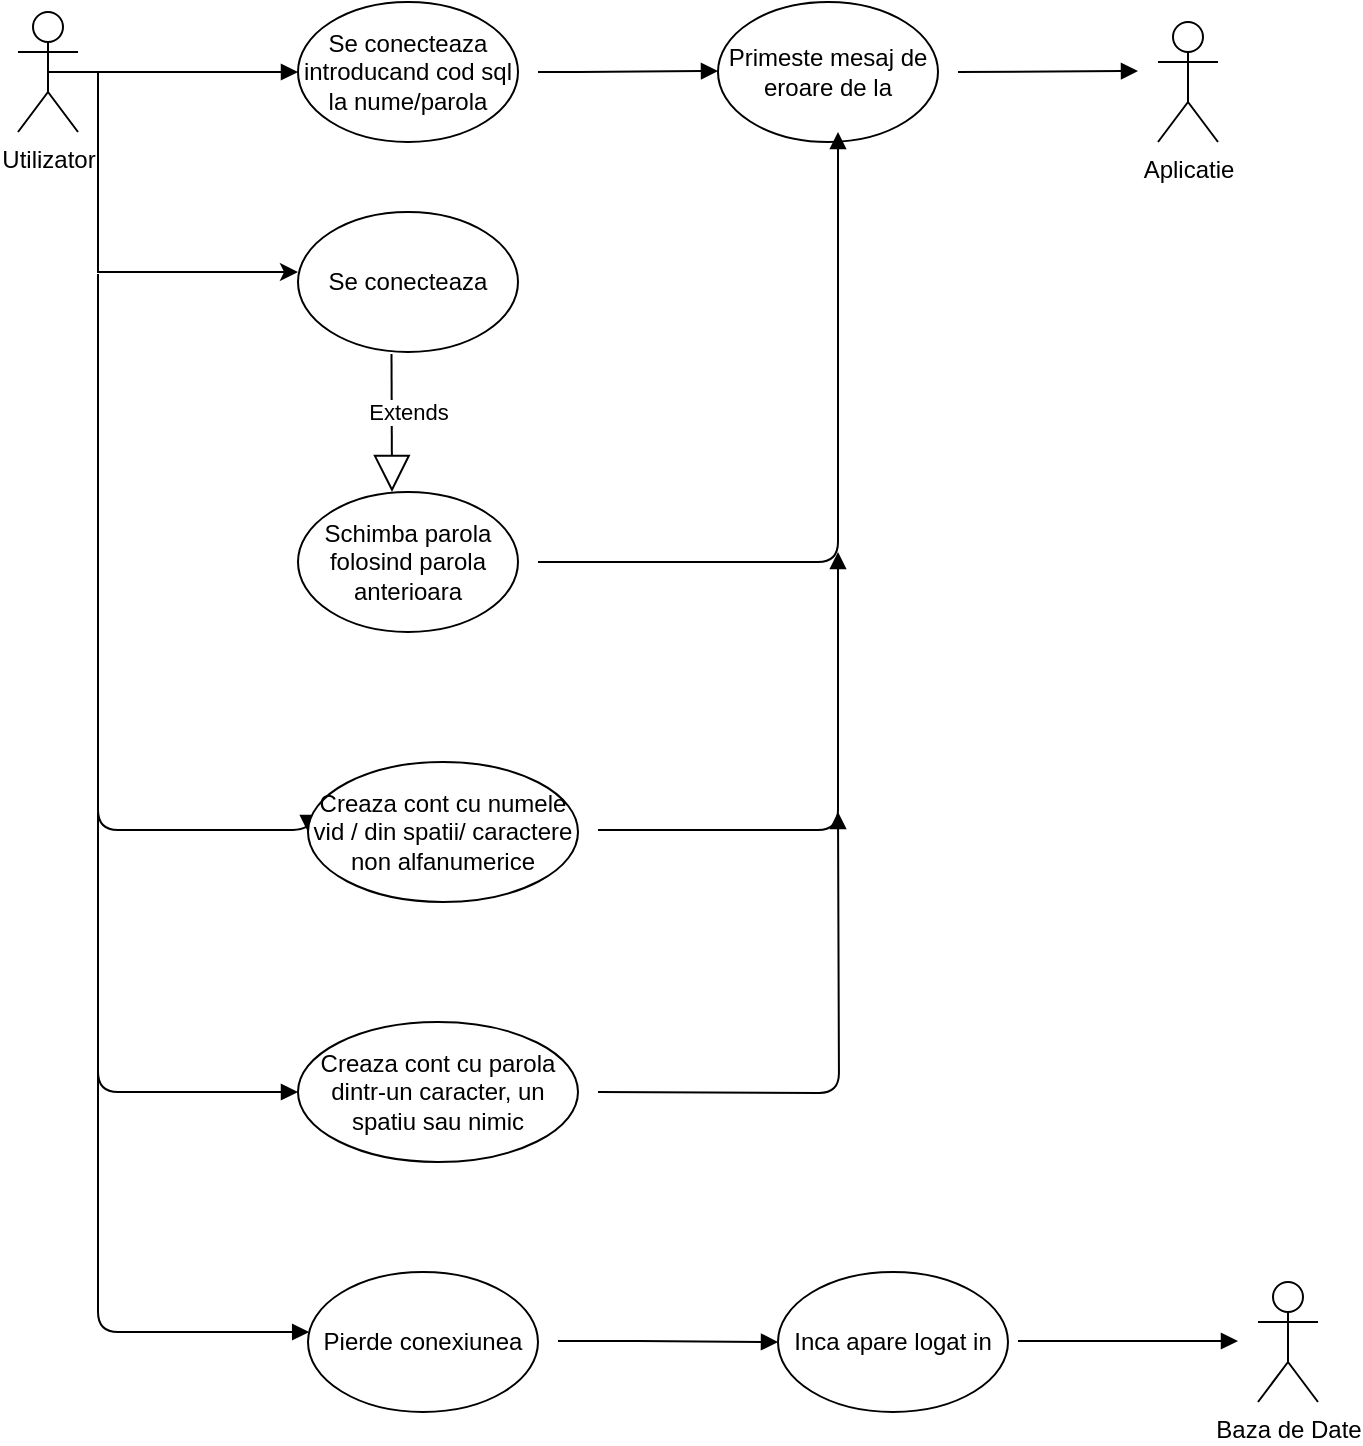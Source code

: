 <mxfile version="12.9.1"><diagram id="XGmYuU5sVeTjMPstNxXO" name="Page-1"><mxGraphModel dx="998" dy="580" grid="1" gridSize="10" guides="1" tooltips="1" connect="1" arrows="1" fold="1" page="1" pageScale="1" pageWidth="850" pageHeight="1100" math="0" shadow="0"><root><mxCell id="0"/><mxCell id="1" parent="0"/><mxCell id="XcYwrXSMT9A5DZR0d3iO-48" style="edgeStyle=orthogonalEdgeStyle;rounded=0;orthogonalLoop=1;jettySize=auto;html=1;exitX=0.5;exitY=0.5;exitDx=0;exitDy=0;exitPerimeter=0;" edge="1" parent="1" source="XcYwrXSMT9A5DZR0d3iO-1"><mxGeometry relative="1" as="geometry"><mxPoint x="180" y="270" as="targetPoint"/><Array as="points"><mxPoint x="80" y="170"/><mxPoint x="80" y="270"/></Array></mxGeometry></mxCell><mxCell id="XcYwrXSMT9A5DZR0d3iO-1" value="Utilizator" style="shape=umlActor;verticalLabelPosition=bottom;labelBackgroundColor=#ffffff;verticalAlign=top;html=1;" vertex="1" parent="1"><mxGeometry x="40" y="140" width="30" height="60" as="geometry"/></mxCell><mxCell id="XcYwrXSMT9A5DZR0d3iO-25" value="Se conecteaza introducand cod sql la nume/parola" style="ellipse;whiteSpace=wrap;html=1;" vertex="1" parent="1"><mxGeometry x="180" y="135" width="110" height="70" as="geometry"/></mxCell><mxCell id="XcYwrXSMT9A5DZR0d3iO-26" value="Aplicatie" style="shape=umlActor;verticalLabelPosition=bottom;labelBackgroundColor=#ffffff;verticalAlign=top;html=1;" vertex="1" parent="1"><mxGeometry x="610" y="145" width="30" height="60" as="geometry"/></mxCell><mxCell id="XcYwrXSMT9A5DZR0d3iO-27" value="" style="endArrow=block;endFill=1;html=1;edgeStyle=orthogonalEdgeStyle;align=left;verticalAlign=top;" edge="1" parent="1"><mxGeometry x="-1" relative="1" as="geometry"><mxPoint x="510" y="170" as="sourcePoint"/><mxPoint x="600" y="169.5" as="targetPoint"/><Array as="points"><mxPoint x="510" y="170"/><mxPoint x="510" y="170"/></Array></mxGeometry></mxCell><mxCell id="XcYwrXSMT9A5DZR0d3iO-28" value="" style="resizable=0;html=1;align=left;verticalAlign=bottom;labelBackgroundColor=#ffffff;fontSize=10;" connectable="0" vertex="1" parent="XcYwrXSMT9A5DZR0d3iO-27"><mxGeometry x="-1" relative="1" as="geometry"/></mxCell><mxCell id="XcYwrXSMT9A5DZR0d3iO-29" value="Primeste mesaj de eroare de la" style="ellipse;whiteSpace=wrap;html=1;" vertex="1" parent="1"><mxGeometry x="390" y="135" width="110" height="70" as="geometry"/></mxCell><mxCell id="XcYwrXSMT9A5DZR0d3iO-31" value="" style="endArrow=block;endFill=1;html=1;edgeStyle=orthogonalEdgeStyle;align=left;verticalAlign=top;" edge="1" parent="1"><mxGeometry x="-0.75" y="-10" relative="1" as="geometry"><mxPoint x="80" y="170" as="sourcePoint"/><mxPoint x="180" y="170" as="targetPoint"/><Array as="points"><mxPoint x="170" y="170"/><mxPoint x="170" y="170"/></Array><mxPoint as="offset"/></mxGeometry></mxCell><mxCell id="XcYwrXSMT9A5DZR0d3iO-32" value="" style="resizable=0;html=1;align=left;verticalAlign=bottom;labelBackgroundColor=#ffffff;fontSize=10;" connectable="0" vertex="1" parent="XcYwrXSMT9A5DZR0d3iO-31"><mxGeometry x="-1" relative="1" as="geometry"/></mxCell><mxCell id="XcYwrXSMT9A5DZR0d3iO-33" value="" style="endArrow=block;endFill=1;html=1;edgeStyle=orthogonalEdgeStyle;align=left;verticalAlign=top;" edge="1" parent="1"><mxGeometry x="-1" relative="1" as="geometry"><mxPoint x="300" y="170" as="sourcePoint"/><mxPoint x="390" y="169.5" as="targetPoint"/><Array as="points"><mxPoint x="310" y="170"/><mxPoint x="310" y="170"/></Array></mxGeometry></mxCell><mxCell id="XcYwrXSMT9A5DZR0d3iO-34" value="" style="resizable=0;html=1;align=left;verticalAlign=bottom;labelBackgroundColor=#ffffff;fontSize=10;" connectable="0" vertex="1" parent="XcYwrXSMT9A5DZR0d3iO-33"><mxGeometry x="-1" relative="1" as="geometry"/></mxCell><mxCell id="XcYwrXSMT9A5DZR0d3iO-49" value="Se conecteaza" style="ellipse;whiteSpace=wrap;html=1;" vertex="1" parent="1"><mxGeometry x="180" y="240" width="110" height="70" as="geometry"/></mxCell><mxCell id="XcYwrXSMT9A5DZR0d3iO-52" value="Extends" style="endArrow=block;endSize=16;endFill=0;html=1;exitX=0.425;exitY=1.014;exitDx=0;exitDy=0;exitPerimeter=0;" edge="1" parent="1" source="XcYwrXSMT9A5DZR0d3iO-49"><mxGeometry x="-0.158" y="8" width="160" relative="1" as="geometry"><mxPoint x="210" y="350" as="sourcePoint"/><mxPoint x="227" y="380" as="targetPoint"/><mxPoint as="offset"/></mxGeometry></mxCell><mxCell id="XcYwrXSMT9A5DZR0d3iO-53" value="Schimba parola folosind parola anterioara" style="ellipse;whiteSpace=wrap;html=1;" vertex="1" parent="1"><mxGeometry x="180" y="380" width="110" height="70" as="geometry"/></mxCell><mxCell id="XcYwrXSMT9A5DZR0d3iO-54" value="" style="endArrow=block;endFill=1;html=1;edgeStyle=orthogonalEdgeStyle;align=left;verticalAlign=top;" edge="1" parent="1"><mxGeometry x="-1" relative="1" as="geometry"><mxPoint x="300" y="415" as="sourcePoint"/><mxPoint x="450" y="200" as="targetPoint"/><Array as="points"><mxPoint x="450" y="415"/><mxPoint x="450" y="210"/></Array></mxGeometry></mxCell><mxCell id="XcYwrXSMT9A5DZR0d3iO-55" value="" style="resizable=0;html=1;align=left;verticalAlign=bottom;labelBackgroundColor=#ffffff;fontSize=10;" connectable="0" vertex="1" parent="XcYwrXSMT9A5DZR0d3iO-54"><mxGeometry x="-1" relative="1" as="geometry"/></mxCell><mxCell id="XcYwrXSMT9A5DZR0d3iO-56" value="" style="endArrow=block;endFill=1;html=1;edgeStyle=orthogonalEdgeStyle;align=left;verticalAlign=top;entryX=0;entryY=0.5;entryDx=0;entryDy=0;" edge="1" parent="1" target="XcYwrXSMT9A5DZR0d3iO-58"><mxGeometry x="-1" relative="1" as="geometry"><mxPoint x="80" y="271" as="sourcePoint"/><mxPoint x="180" y="549" as="targetPoint"/><Array as="points"><mxPoint x="80" y="549"/></Array></mxGeometry></mxCell><mxCell id="XcYwrXSMT9A5DZR0d3iO-57" value="" style="resizable=0;html=1;align=left;verticalAlign=bottom;labelBackgroundColor=#ffffff;fontSize=10;" connectable="0" vertex="1" parent="XcYwrXSMT9A5DZR0d3iO-56"><mxGeometry x="-1" relative="1" as="geometry"/></mxCell><mxCell id="XcYwrXSMT9A5DZR0d3iO-58" value="Creaza cont cu&amp;nbsp;numele vid / din spatii/ caractere non alfanumerice" style="ellipse;whiteSpace=wrap;html=1;" vertex="1" parent="1"><mxGeometry x="185" y="515" width="135" height="70" as="geometry"/></mxCell><mxCell id="XcYwrXSMT9A5DZR0d3iO-68" value="" style="endArrow=block;endFill=1;html=1;edgeStyle=orthogonalEdgeStyle;align=left;verticalAlign=top;" edge="1" parent="1"><mxGeometry x="-0.913" y="-11" relative="1" as="geometry"><mxPoint x="330" y="549" as="sourcePoint"/><mxPoint x="450" y="410" as="targetPoint"/><Array as="points"><mxPoint x="450" y="549"/><mxPoint x="450" y="420"/></Array><mxPoint as="offset"/></mxGeometry></mxCell><mxCell id="XcYwrXSMT9A5DZR0d3iO-69" value="" style="resizable=0;html=1;align=left;verticalAlign=bottom;labelBackgroundColor=#ffffff;fontSize=10;" connectable="0" vertex="1" parent="XcYwrXSMT9A5DZR0d3iO-68"><mxGeometry x="-1" relative="1" as="geometry"/></mxCell><mxCell id="XcYwrXSMT9A5DZR0d3iO-70" value="" style="endArrow=block;endFill=1;html=1;edgeStyle=orthogonalEdgeStyle;align=left;verticalAlign=top;" edge="1" parent="1" target="XcYwrXSMT9A5DZR0d3iO-72"><mxGeometry x="-1" relative="1" as="geometry"><mxPoint x="80" y="540" as="sourcePoint"/><mxPoint x="190" y="680" as="targetPoint"/><Array as="points"><mxPoint x="80" y="680"/></Array></mxGeometry></mxCell><mxCell id="XcYwrXSMT9A5DZR0d3iO-71" value="" style="resizable=0;html=1;align=left;verticalAlign=bottom;labelBackgroundColor=#ffffff;fontSize=10;" connectable="0" vertex="1" parent="XcYwrXSMT9A5DZR0d3iO-70"><mxGeometry x="-1" relative="1" as="geometry"/></mxCell><mxCell id="XcYwrXSMT9A5DZR0d3iO-72" value="Creaza cont cu&amp;nbsp;parola dintr-un caracter, un spatiu sau nimic" style="ellipse;whiteSpace=wrap;html=1;" vertex="1" parent="1"><mxGeometry x="180" y="645" width="140" height="70" as="geometry"/></mxCell><mxCell id="XcYwrXSMT9A5DZR0d3iO-74" value="" style="endArrow=block;endFill=1;html=1;edgeStyle=orthogonalEdgeStyle;align=left;verticalAlign=top;" edge="1" parent="1"><mxGeometry x="-1" relative="1" as="geometry"><mxPoint x="330" y="680" as="sourcePoint"/><mxPoint x="450" y="540" as="targetPoint"/></mxGeometry></mxCell><mxCell id="XcYwrXSMT9A5DZR0d3iO-75" value="" style="resizable=0;html=1;align=left;verticalAlign=bottom;labelBackgroundColor=#ffffff;fontSize=10;" connectable="0" vertex="1" parent="XcYwrXSMT9A5DZR0d3iO-74"><mxGeometry x="-1" relative="1" as="geometry"/></mxCell><mxCell id="XcYwrXSMT9A5DZR0d3iO-76" value="" style="endArrow=block;endFill=1;html=1;edgeStyle=orthogonalEdgeStyle;align=left;verticalAlign=top;" edge="1" parent="1" target="XcYwrXSMT9A5DZR0d3iO-78"><mxGeometry x="-1" relative="1" as="geometry"><mxPoint x="80" y="670" as="sourcePoint"/><mxPoint x="190" y="800" as="targetPoint"/><Array as="points"><mxPoint x="80" y="800"/></Array></mxGeometry></mxCell><mxCell id="XcYwrXSMT9A5DZR0d3iO-77" value="" style="resizable=0;html=1;align=left;verticalAlign=bottom;labelBackgroundColor=#ffffff;fontSize=10;" connectable="0" vertex="1" parent="XcYwrXSMT9A5DZR0d3iO-76"><mxGeometry x="-1" relative="1" as="geometry"/></mxCell><mxCell id="XcYwrXSMT9A5DZR0d3iO-78" value="Pierde conexiunea" style="ellipse;whiteSpace=wrap;html=1;" vertex="1" parent="1"><mxGeometry x="185" y="770" width="115" height="70" as="geometry"/></mxCell><mxCell id="XcYwrXSMT9A5DZR0d3iO-79" value="" style="endArrow=block;endFill=1;html=1;edgeStyle=orthogonalEdgeStyle;align=left;verticalAlign=top;" edge="1" parent="1"><mxGeometry x="-1" relative="1" as="geometry"><mxPoint x="310" y="804.5" as="sourcePoint"/><mxPoint x="420" y="805" as="targetPoint"/><Array as="points"><mxPoint x="340" y="805"/><mxPoint x="340" y="805"/></Array></mxGeometry></mxCell><mxCell id="XcYwrXSMT9A5DZR0d3iO-80" value="" style="resizable=0;html=1;align=left;verticalAlign=bottom;labelBackgroundColor=#ffffff;fontSize=10;" connectable="0" vertex="1" parent="XcYwrXSMT9A5DZR0d3iO-79"><mxGeometry x="-1" relative="1" as="geometry"/></mxCell><mxCell id="XcYwrXSMT9A5DZR0d3iO-82" value="Inca apare logat in" style="ellipse;whiteSpace=wrap;html=1;" vertex="1" parent="1"><mxGeometry x="420" y="770" width="115" height="70" as="geometry"/></mxCell><mxCell id="XcYwrXSMT9A5DZR0d3iO-83" value="Baza de Date" style="shape=umlActor;verticalLabelPosition=bottom;labelBackgroundColor=#ffffff;verticalAlign=top;html=1;" vertex="1" parent="1"><mxGeometry x="660" y="775" width="30" height="60" as="geometry"/></mxCell><mxCell id="XcYwrXSMT9A5DZR0d3iO-84" value="" style="endArrow=block;endFill=1;html=1;edgeStyle=orthogonalEdgeStyle;align=left;verticalAlign=top;" edge="1" parent="1"><mxGeometry x="-0.875" y="-10" relative="1" as="geometry"><mxPoint x="540" y="804.5" as="sourcePoint"/><mxPoint x="650" y="804.5" as="targetPoint"/><mxPoint as="offset"/></mxGeometry></mxCell><mxCell id="XcYwrXSMT9A5DZR0d3iO-85" value="" style="resizable=0;html=1;align=left;verticalAlign=bottom;labelBackgroundColor=#ffffff;fontSize=10;" connectable="0" vertex="1" parent="XcYwrXSMT9A5DZR0d3iO-84"><mxGeometry x="-1" relative="1" as="geometry"/></mxCell></root></mxGraphModel></diagram></mxfile>